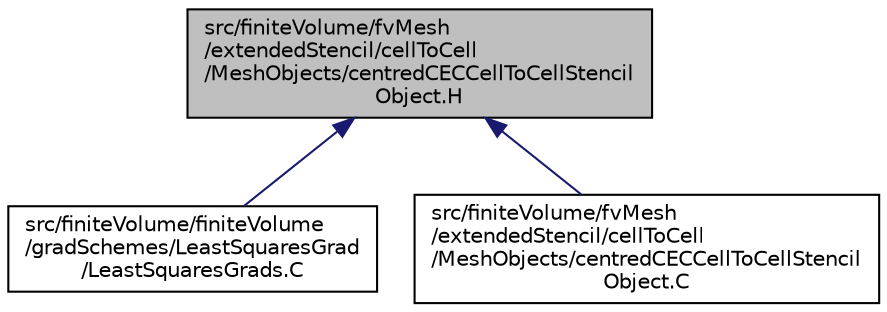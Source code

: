 digraph "src/finiteVolume/fvMesh/extendedStencil/cellToCell/MeshObjects/centredCECCellToCellStencilObject.H"
{
  bgcolor="transparent";
  edge [fontname="Helvetica",fontsize="10",labelfontname="Helvetica",labelfontsize="10"];
  node [fontname="Helvetica",fontsize="10",shape=record];
  Node347 [label="src/finiteVolume/fvMesh\l/extendedStencil/cellToCell\l/MeshObjects/centredCECCellToCellStencil\lObject.H",height=0.2,width=0.4,color="black", fillcolor="grey75", style="filled", fontcolor="black"];
  Node347 -> Node348 [dir="back",color="midnightblue",fontsize="10",style="solid",fontname="Helvetica"];
  Node348 [label="src/finiteVolume/finiteVolume\l/gradSchemes/LeastSquaresGrad\l/LeastSquaresGrads.C",height=0.2,width=0.4,color="black",URL="$a03299.html"];
  Node347 -> Node349 [dir="back",color="midnightblue",fontsize="10",style="solid",fontname="Helvetica"];
  Node349 [label="src/finiteVolume/fvMesh\l/extendedStencil/cellToCell\l/MeshObjects/centredCECCellToCellStencil\lObject.C",height=0.2,width=0.4,color="black",URL="$a03551.html"];
}
